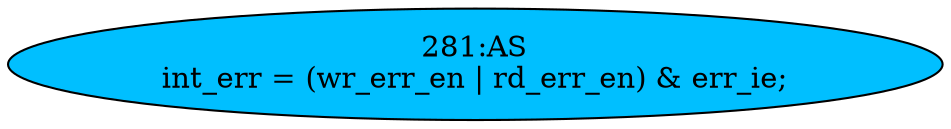strict digraph "" {
	node [label="\N"];
	"281:AS"	 [ast="<pyverilog.vparser.ast.Assign object at 0x7f79abcb3510>",
		def_var="['int_err']",
		fillcolor=deepskyblue,
		label="281:AS
int_err = (wr_err_en | rd_err_en) & err_ie;",
		statements="[]",
		style=filled,
		typ=Assign,
		use_var="['wr_err_en', 'rd_err_en', 'err_ie']"];
}
